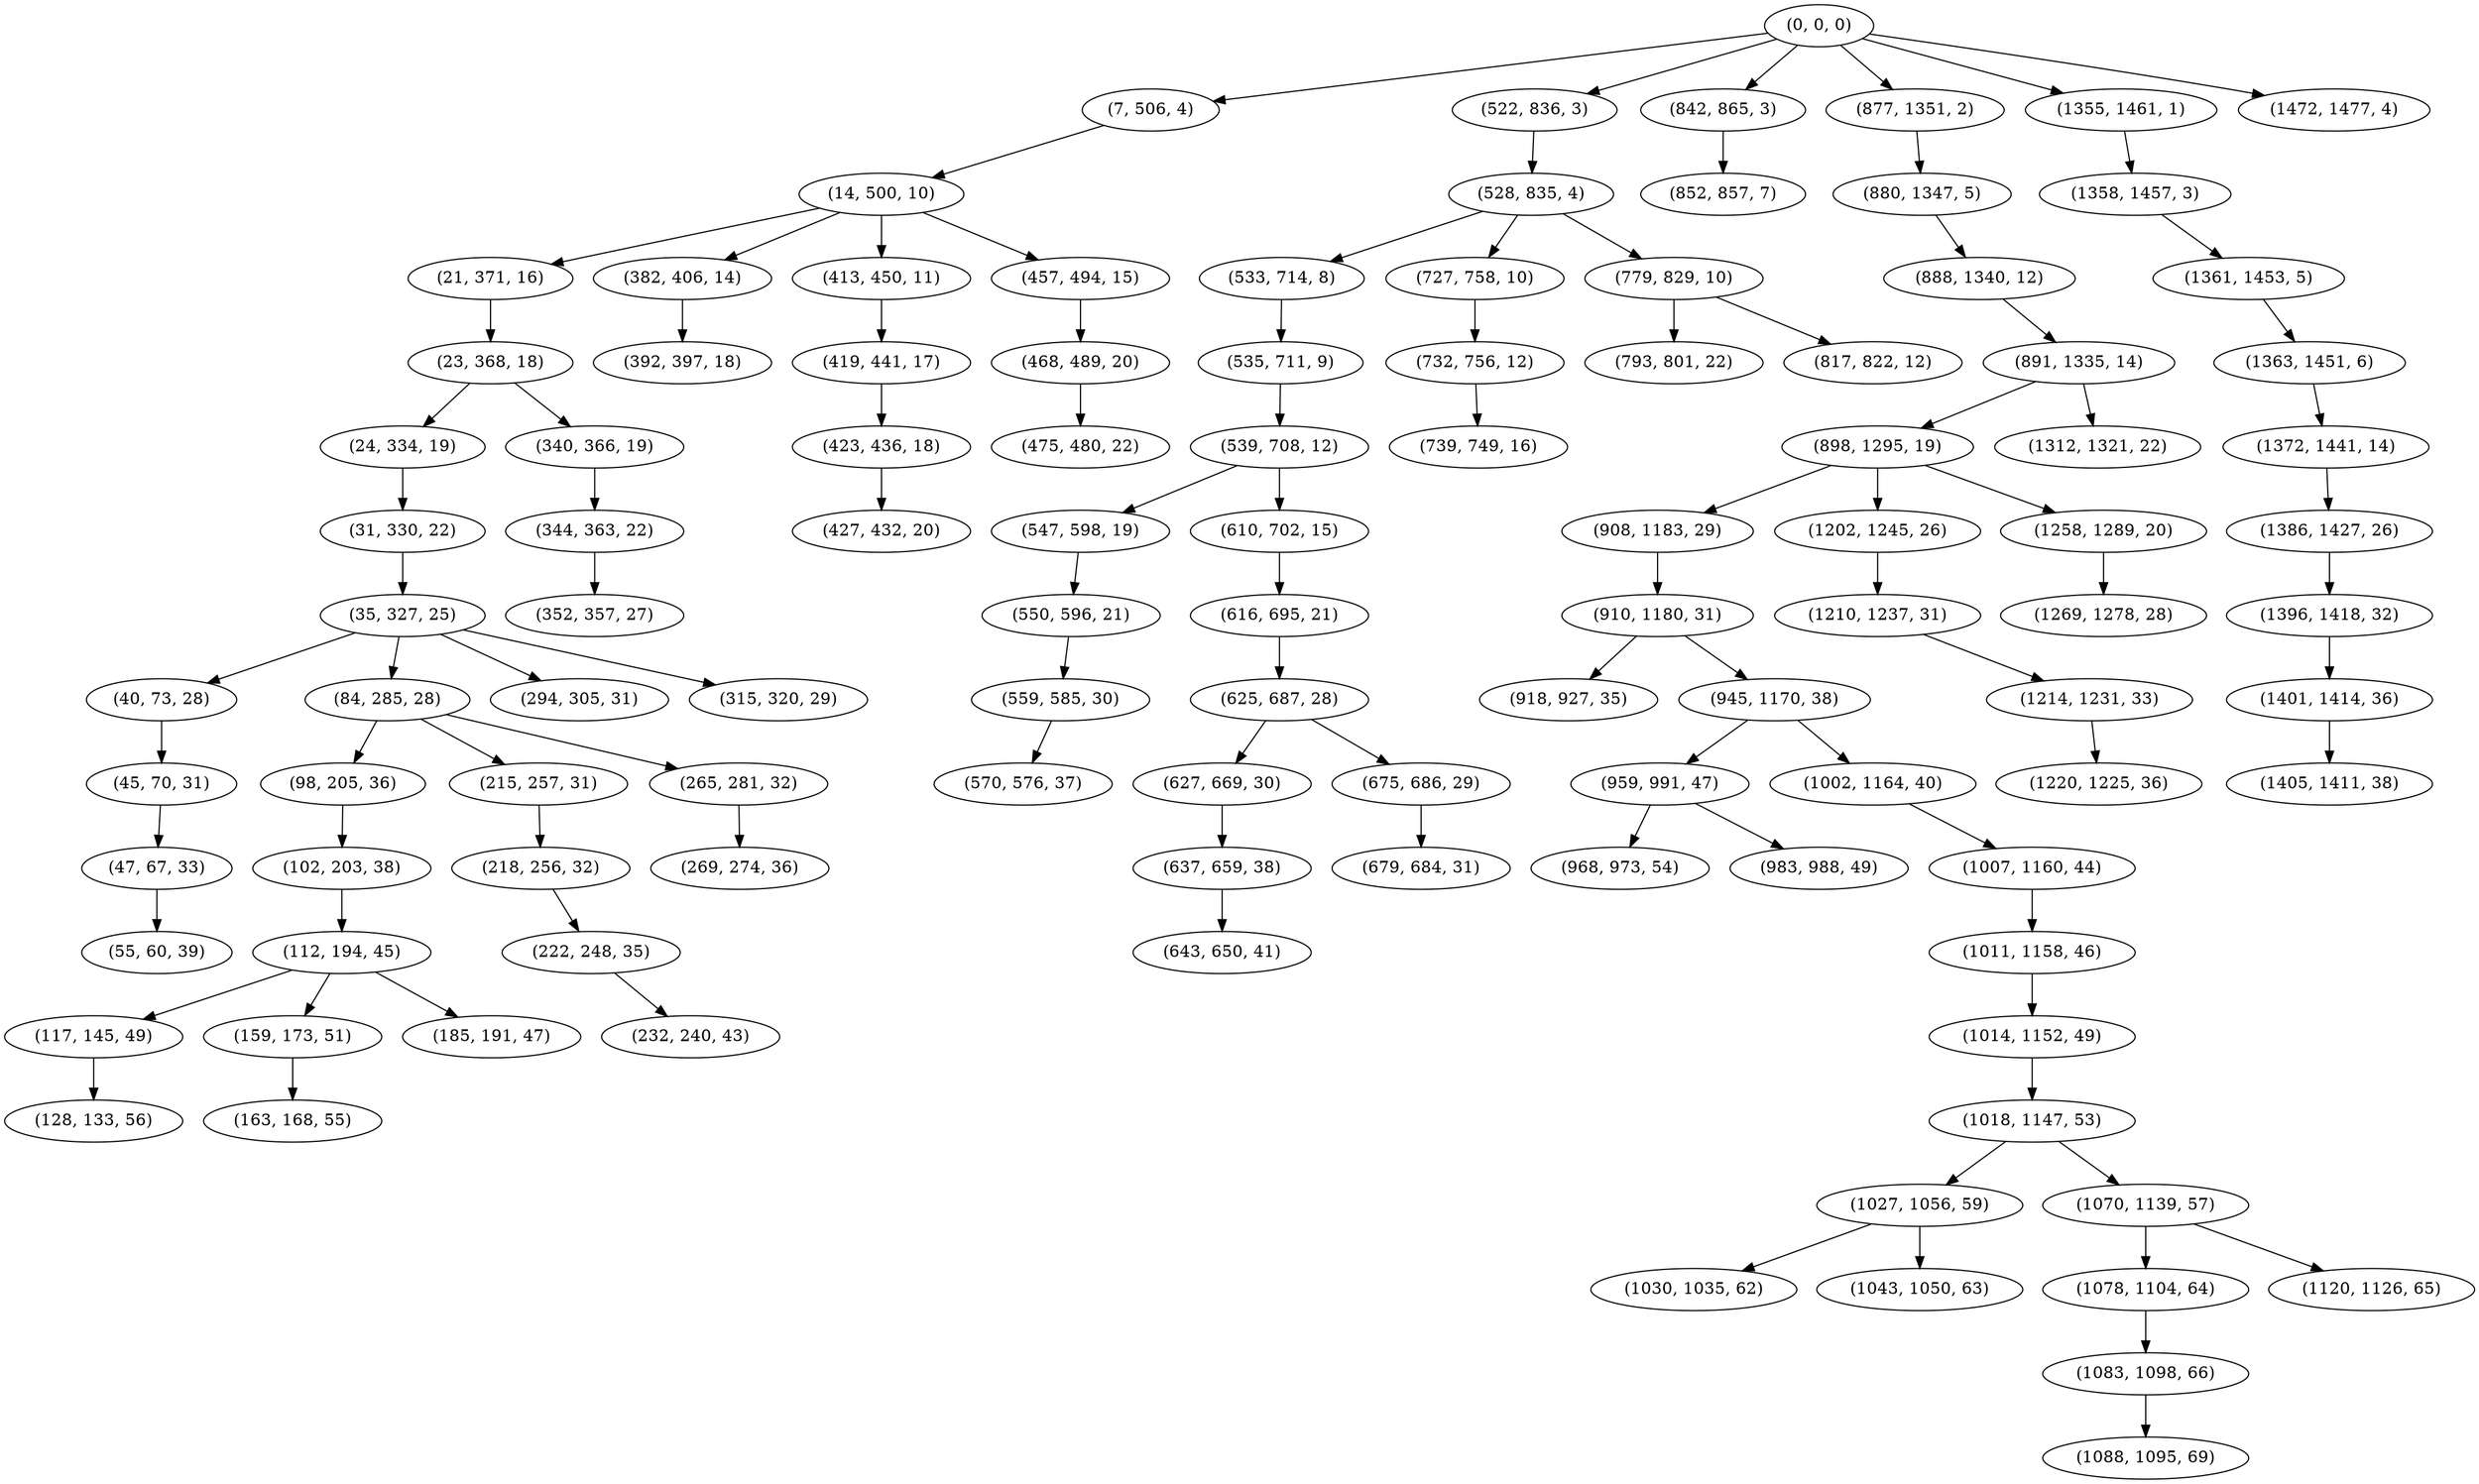 digraph tree {
    "(0, 0, 0)";
    "(7, 506, 4)";
    "(14, 500, 10)";
    "(21, 371, 16)";
    "(23, 368, 18)";
    "(24, 334, 19)";
    "(31, 330, 22)";
    "(35, 327, 25)";
    "(40, 73, 28)";
    "(45, 70, 31)";
    "(47, 67, 33)";
    "(55, 60, 39)";
    "(84, 285, 28)";
    "(98, 205, 36)";
    "(102, 203, 38)";
    "(112, 194, 45)";
    "(117, 145, 49)";
    "(128, 133, 56)";
    "(159, 173, 51)";
    "(163, 168, 55)";
    "(185, 191, 47)";
    "(215, 257, 31)";
    "(218, 256, 32)";
    "(222, 248, 35)";
    "(232, 240, 43)";
    "(265, 281, 32)";
    "(269, 274, 36)";
    "(294, 305, 31)";
    "(315, 320, 29)";
    "(340, 366, 19)";
    "(344, 363, 22)";
    "(352, 357, 27)";
    "(382, 406, 14)";
    "(392, 397, 18)";
    "(413, 450, 11)";
    "(419, 441, 17)";
    "(423, 436, 18)";
    "(427, 432, 20)";
    "(457, 494, 15)";
    "(468, 489, 20)";
    "(475, 480, 22)";
    "(522, 836, 3)";
    "(528, 835, 4)";
    "(533, 714, 8)";
    "(535, 711, 9)";
    "(539, 708, 12)";
    "(547, 598, 19)";
    "(550, 596, 21)";
    "(559, 585, 30)";
    "(570, 576, 37)";
    "(610, 702, 15)";
    "(616, 695, 21)";
    "(625, 687, 28)";
    "(627, 669, 30)";
    "(637, 659, 38)";
    "(643, 650, 41)";
    "(675, 686, 29)";
    "(679, 684, 31)";
    "(727, 758, 10)";
    "(732, 756, 12)";
    "(739, 749, 16)";
    "(779, 829, 10)";
    "(793, 801, 22)";
    "(817, 822, 12)";
    "(842, 865, 3)";
    "(852, 857, 7)";
    "(877, 1351, 2)";
    "(880, 1347, 5)";
    "(888, 1340, 12)";
    "(891, 1335, 14)";
    "(898, 1295, 19)";
    "(908, 1183, 29)";
    "(910, 1180, 31)";
    "(918, 927, 35)";
    "(945, 1170, 38)";
    "(959, 991, 47)";
    "(968, 973, 54)";
    "(983, 988, 49)";
    "(1002, 1164, 40)";
    "(1007, 1160, 44)";
    "(1011, 1158, 46)";
    "(1014, 1152, 49)";
    "(1018, 1147, 53)";
    "(1027, 1056, 59)";
    "(1030, 1035, 62)";
    "(1043, 1050, 63)";
    "(1070, 1139, 57)";
    "(1078, 1104, 64)";
    "(1083, 1098, 66)";
    "(1088, 1095, 69)";
    "(1120, 1126, 65)";
    "(1202, 1245, 26)";
    "(1210, 1237, 31)";
    "(1214, 1231, 33)";
    "(1220, 1225, 36)";
    "(1258, 1289, 20)";
    "(1269, 1278, 28)";
    "(1312, 1321, 22)";
    "(1355, 1461, 1)";
    "(1358, 1457, 3)";
    "(1361, 1453, 5)";
    "(1363, 1451, 6)";
    "(1372, 1441, 14)";
    "(1386, 1427, 26)";
    "(1396, 1418, 32)";
    "(1401, 1414, 36)";
    "(1405, 1411, 38)";
    "(1472, 1477, 4)";
    "(0, 0, 0)" -> "(7, 506, 4)";
    "(0, 0, 0)" -> "(522, 836, 3)";
    "(0, 0, 0)" -> "(842, 865, 3)";
    "(0, 0, 0)" -> "(877, 1351, 2)";
    "(0, 0, 0)" -> "(1355, 1461, 1)";
    "(0, 0, 0)" -> "(1472, 1477, 4)";
    "(7, 506, 4)" -> "(14, 500, 10)";
    "(14, 500, 10)" -> "(21, 371, 16)";
    "(14, 500, 10)" -> "(382, 406, 14)";
    "(14, 500, 10)" -> "(413, 450, 11)";
    "(14, 500, 10)" -> "(457, 494, 15)";
    "(21, 371, 16)" -> "(23, 368, 18)";
    "(23, 368, 18)" -> "(24, 334, 19)";
    "(23, 368, 18)" -> "(340, 366, 19)";
    "(24, 334, 19)" -> "(31, 330, 22)";
    "(31, 330, 22)" -> "(35, 327, 25)";
    "(35, 327, 25)" -> "(40, 73, 28)";
    "(35, 327, 25)" -> "(84, 285, 28)";
    "(35, 327, 25)" -> "(294, 305, 31)";
    "(35, 327, 25)" -> "(315, 320, 29)";
    "(40, 73, 28)" -> "(45, 70, 31)";
    "(45, 70, 31)" -> "(47, 67, 33)";
    "(47, 67, 33)" -> "(55, 60, 39)";
    "(84, 285, 28)" -> "(98, 205, 36)";
    "(84, 285, 28)" -> "(215, 257, 31)";
    "(84, 285, 28)" -> "(265, 281, 32)";
    "(98, 205, 36)" -> "(102, 203, 38)";
    "(102, 203, 38)" -> "(112, 194, 45)";
    "(112, 194, 45)" -> "(117, 145, 49)";
    "(112, 194, 45)" -> "(159, 173, 51)";
    "(112, 194, 45)" -> "(185, 191, 47)";
    "(117, 145, 49)" -> "(128, 133, 56)";
    "(159, 173, 51)" -> "(163, 168, 55)";
    "(215, 257, 31)" -> "(218, 256, 32)";
    "(218, 256, 32)" -> "(222, 248, 35)";
    "(222, 248, 35)" -> "(232, 240, 43)";
    "(265, 281, 32)" -> "(269, 274, 36)";
    "(340, 366, 19)" -> "(344, 363, 22)";
    "(344, 363, 22)" -> "(352, 357, 27)";
    "(382, 406, 14)" -> "(392, 397, 18)";
    "(413, 450, 11)" -> "(419, 441, 17)";
    "(419, 441, 17)" -> "(423, 436, 18)";
    "(423, 436, 18)" -> "(427, 432, 20)";
    "(457, 494, 15)" -> "(468, 489, 20)";
    "(468, 489, 20)" -> "(475, 480, 22)";
    "(522, 836, 3)" -> "(528, 835, 4)";
    "(528, 835, 4)" -> "(533, 714, 8)";
    "(528, 835, 4)" -> "(727, 758, 10)";
    "(528, 835, 4)" -> "(779, 829, 10)";
    "(533, 714, 8)" -> "(535, 711, 9)";
    "(535, 711, 9)" -> "(539, 708, 12)";
    "(539, 708, 12)" -> "(547, 598, 19)";
    "(539, 708, 12)" -> "(610, 702, 15)";
    "(547, 598, 19)" -> "(550, 596, 21)";
    "(550, 596, 21)" -> "(559, 585, 30)";
    "(559, 585, 30)" -> "(570, 576, 37)";
    "(610, 702, 15)" -> "(616, 695, 21)";
    "(616, 695, 21)" -> "(625, 687, 28)";
    "(625, 687, 28)" -> "(627, 669, 30)";
    "(625, 687, 28)" -> "(675, 686, 29)";
    "(627, 669, 30)" -> "(637, 659, 38)";
    "(637, 659, 38)" -> "(643, 650, 41)";
    "(675, 686, 29)" -> "(679, 684, 31)";
    "(727, 758, 10)" -> "(732, 756, 12)";
    "(732, 756, 12)" -> "(739, 749, 16)";
    "(779, 829, 10)" -> "(793, 801, 22)";
    "(779, 829, 10)" -> "(817, 822, 12)";
    "(842, 865, 3)" -> "(852, 857, 7)";
    "(877, 1351, 2)" -> "(880, 1347, 5)";
    "(880, 1347, 5)" -> "(888, 1340, 12)";
    "(888, 1340, 12)" -> "(891, 1335, 14)";
    "(891, 1335, 14)" -> "(898, 1295, 19)";
    "(891, 1335, 14)" -> "(1312, 1321, 22)";
    "(898, 1295, 19)" -> "(908, 1183, 29)";
    "(898, 1295, 19)" -> "(1202, 1245, 26)";
    "(898, 1295, 19)" -> "(1258, 1289, 20)";
    "(908, 1183, 29)" -> "(910, 1180, 31)";
    "(910, 1180, 31)" -> "(918, 927, 35)";
    "(910, 1180, 31)" -> "(945, 1170, 38)";
    "(945, 1170, 38)" -> "(959, 991, 47)";
    "(945, 1170, 38)" -> "(1002, 1164, 40)";
    "(959, 991, 47)" -> "(968, 973, 54)";
    "(959, 991, 47)" -> "(983, 988, 49)";
    "(1002, 1164, 40)" -> "(1007, 1160, 44)";
    "(1007, 1160, 44)" -> "(1011, 1158, 46)";
    "(1011, 1158, 46)" -> "(1014, 1152, 49)";
    "(1014, 1152, 49)" -> "(1018, 1147, 53)";
    "(1018, 1147, 53)" -> "(1027, 1056, 59)";
    "(1018, 1147, 53)" -> "(1070, 1139, 57)";
    "(1027, 1056, 59)" -> "(1030, 1035, 62)";
    "(1027, 1056, 59)" -> "(1043, 1050, 63)";
    "(1070, 1139, 57)" -> "(1078, 1104, 64)";
    "(1070, 1139, 57)" -> "(1120, 1126, 65)";
    "(1078, 1104, 64)" -> "(1083, 1098, 66)";
    "(1083, 1098, 66)" -> "(1088, 1095, 69)";
    "(1202, 1245, 26)" -> "(1210, 1237, 31)";
    "(1210, 1237, 31)" -> "(1214, 1231, 33)";
    "(1214, 1231, 33)" -> "(1220, 1225, 36)";
    "(1258, 1289, 20)" -> "(1269, 1278, 28)";
    "(1355, 1461, 1)" -> "(1358, 1457, 3)";
    "(1358, 1457, 3)" -> "(1361, 1453, 5)";
    "(1361, 1453, 5)" -> "(1363, 1451, 6)";
    "(1363, 1451, 6)" -> "(1372, 1441, 14)";
    "(1372, 1441, 14)" -> "(1386, 1427, 26)";
    "(1386, 1427, 26)" -> "(1396, 1418, 32)";
    "(1396, 1418, 32)" -> "(1401, 1414, 36)";
    "(1401, 1414, 36)" -> "(1405, 1411, 38)";
}
